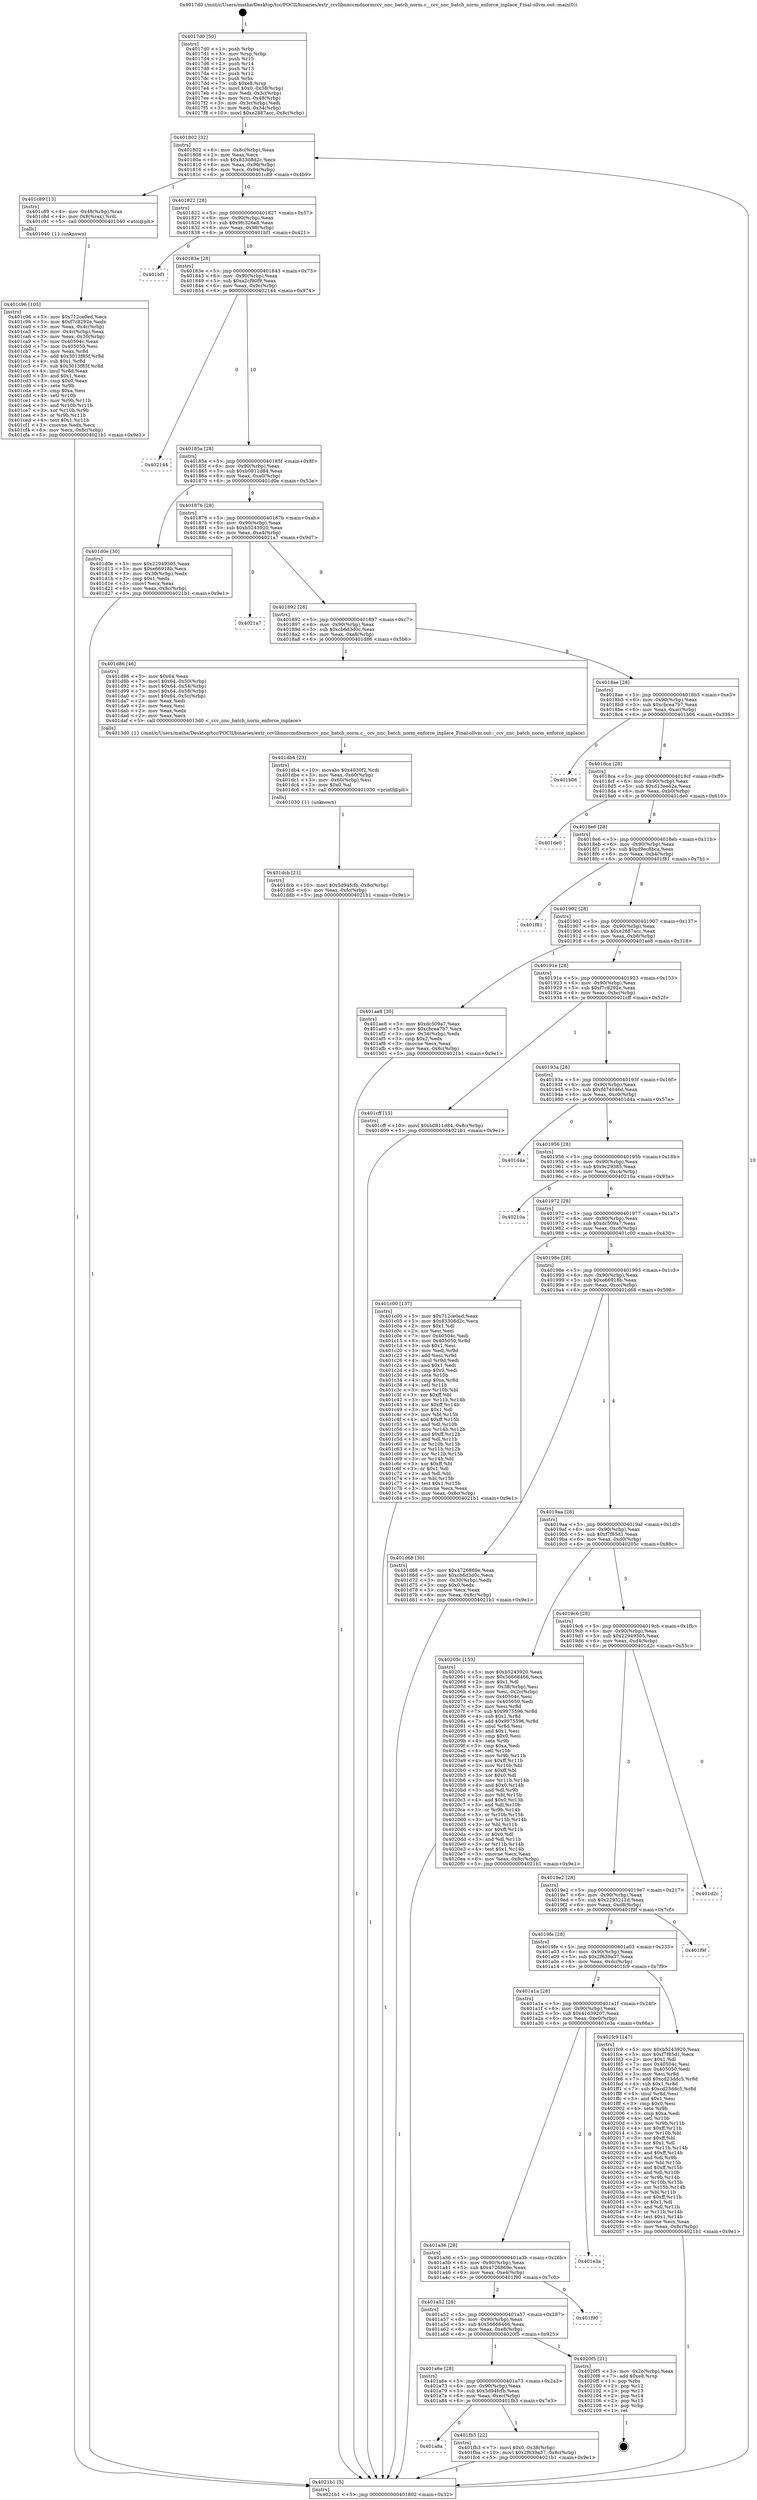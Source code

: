 digraph "0x4017d0" {
  label = "0x4017d0 (/mnt/c/Users/mathe/Desktop/tcc/POCII/binaries/extr_ccvlibnnccmdnormccv_nnc_batch_norm.c__ccv_nnc_batch_norm_enforce_inplace_Final-ollvm.out::main(0))"
  labelloc = "t"
  node[shape=record]

  Entry [label="",width=0.3,height=0.3,shape=circle,fillcolor=black,style=filled]
  "0x401802" [label="{
     0x401802 [32]\l
     | [instrs]\l
     &nbsp;&nbsp;0x401802 \<+6\>: mov -0x8c(%rbp),%eax\l
     &nbsp;&nbsp;0x401808 \<+2\>: mov %eax,%ecx\l
     &nbsp;&nbsp;0x40180a \<+6\>: sub $0x83308d2c,%ecx\l
     &nbsp;&nbsp;0x401810 \<+6\>: mov %eax,-0x90(%rbp)\l
     &nbsp;&nbsp;0x401816 \<+6\>: mov %ecx,-0x94(%rbp)\l
     &nbsp;&nbsp;0x40181c \<+6\>: je 0000000000401c89 \<main+0x4b9\>\l
  }"]
  "0x401c89" [label="{
     0x401c89 [13]\l
     | [instrs]\l
     &nbsp;&nbsp;0x401c89 \<+4\>: mov -0x48(%rbp),%rax\l
     &nbsp;&nbsp;0x401c8d \<+4\>: mov 0x8(%rax),%rdi\l
     &nbsp;&nbsp;0x401c91 \<+5\>: call 0000000000401040 \<atoi@plt\>\l
     | [calls]\l
     &nbsp;&nbsp;0x401040 \{1\} (unknown)\l
  }"]
  "0x401822" [label="{
     0x401822 [28]\l
     | [instrs]\l
     &nbsp;&nbsp;0x401822 \<+5\>: jmp 0000000000401827 \<main+0x57\>\l
     &nbsp;&nbsp;0x401827 \<+6\>: mov -0x90(%rbp),%eax\l
     &nbsp;&nbsp;0x40182d \<+5\>: sub $0x9fc326e8,%eax\l
     &nbsp;&nbsp;0x401832 \<+6\>: mov %eax,-0x98(%rbp)\l
     &nbsp;&nbsp;0x401838 \<+6\>: je 0000000000401bf1 \<main+0x421\>\l
  }"]
  Exit [label="",width=0.3,height=0.3,shape=circle,fillcolor=black,style=filled,peripheries=2]
  "0x401bf1" [label="{
     0x401bf1\l
  }", style=dashed]
  "0x40183e" [label="{
     0x40183e [28]\l
     | [instrs]\l
     &nbsp;&nbsp;0x40183e \<+5\>: jmp 0000000000401843 \<main+0x73\>\l
     &nbsp;&nbsp;0x401843 \<+6\>: mov -0x90(%rbp),%eax\l
     &nbsp;&nbsp;0x401849 \<+5\>: sub $0xa2cf90f9,%eax\l
     &nbsp;&nbsp;0x40184e \<+6\>: mov %eax,-0x9c(%rbp)\l
     &nbsp;&nbsp;0x401854 \<+6\>: je 0000000000402144 \<main+0x974\>\l
  }"]
  "0x401a8a" [label="{
     0x401a8a\l
  }", style=dashed]
  "0x402144" [label="{
     0x402144\l
  }", style=dashed]
  "0x40185a" [label="{
     0x40185a [28]\l
     | [instrs]\l
     &nbsp;&nbsp;0x40185a \<+5\>: jmp 000000000040185f \<main+0x8f\>\l
     &nbsp;&nbsp;0x40185f \<+6\>: mov -0x90(%rbp),%eax\l
     &nbsp;&nbsp;0x401865 \<+5\>: sub $0xb0811d84,%eax\l
     &nbsp;&nbsp;0x40186a \<+6\>: mov %eax,-0xa0(%rbp)\l
     &nbsp;&nbsp;0x401870 \<+6\>: je 0000000000401d0e \<main+0x53e\>\l
  }"]
  "0x401fb3" [label="{
     0x401fb3 [22]\l
     | [instrs]\l
     &nbsp;&nbsp;0x401fb3 \<+7\>: movl $0x0,-0x38(%rbp)\l
     &nbsp;&nbsp;0x401fba \<+10\>: movl $0x2f639a37,-0x8c(%rbp)\l
     &nbsp;&nbsp;0x401fc4 \<+5\>: jmp 00000000004021b1 \<main+0x9e1\>\l
  }"]
  "0x401d0e" [label="{
     0x401d0e [30]\l
     | [instrs]\l
     &nbsp;&nbsp;0x401d0e \<+5\>: mov $0x22949305,%eax\l
     &nbsp;&nbsp;0x401d13 \<+5\>: mov $0xe66918b,%ecx\l
     &nbsp;&nbsp;0x401d18 \<+3\>: mov -0x30(%rbp),%edx\l
     &nbsp;&nbsp;0x401d1b \<+3\>: cmp $0x1,%edx\l
     &nbsp;&nbsp;0x401d1e \<+3\>: cmovl %ecx,%eax\l
     &nbsp;&nbsp;0x401d21 \<+6\>: mov %eax,-0x8c(%rbp)\l
     &nbsp;&nbsp;0x401d27 \<+5\>: jmp 00000000004021b1 \<main+0x9e1\>\l
  }"]
  "0x401876" [label="{
     0x401876 [28]\l
     | [instrs]\l
     &nbsp;&nbsp;0x401876 \<+5\>: jmp 000000000040187b \<main+0xab\>\l
     &nbsp;&nbsp;0x40187b \<+6\>: mov -0x90(%rbp),%eax\l
     &nbsp;&nbsp;0x401881 \<+5\>: sub $0xb5243920,%eax\l
     &nbsp;&nbsp;0x401886 \<+6\>: mov %eax,-0xa4(%rbp)\l
     &nbsp;&nbsp;0x40188c \<+6\>: je 00000000004021a7 \<main+0x9d7\>\l
  }"]
  "0x401a6e" [label="{
     0x401a6e [28]\l
     | [instrs]\l
     &nbsp;&nbsp;0x401a6e \<+5\>: jmp 0000000000401a73 \<main+0x2a3\>\l
     &nbsp;&nbsp;0x401a73 \<+6\>: mov -0x90(%rbp),%eax\l
     &nbsp;&nbsp;0x401a79 \<+5\>: sub $0x5d94fcfb,%eax\l
     &nbsp;&nbsp;0x401a7e \<+6\>: mov %eax,-0xec(%rbp)\l
     &nbsp;&nbsp;0x401a84 \<+6\>: je 0000000000401fb3 \<main+0x7e3\>\l
  }"]
  "0x4021a7" [label="{
     0x4021a7\l
  }", style=dashed]
  "0x401892" [label="{
     0x401892 [28]\l
     | [instrs]\l
     &nbsp;&nbsp;0x401892 \<+5\>: jmp 0000000000401897 \<main+0xc7\>\l
     &nbsp;&nbsp;0x401897 \<+6\>: mov -0x90(%rbp),%eax\l
     &nbsp;&nbsp;0x40189d \<+5\>: sub $0xcb6d3d0c,%eax\l
     &nbsp;&nbsp;0x4018a2 \<+6\>: mov %eax,-0xa8(%rbp)\l
     &nbsp;&nbsp;0x4018a8 \<+6\>: je 0000000000401d86 \<main+0x5b6\>\l
  }"]
  "0x4020f5" [label="{
     0x4020f5 [21]\l
     | [instrs]\l
     &nbsp;&nbsp;0x4020f5 \<+3\>: mov -0x2c(%rbp),%eax\l
     &nbsp;&nbsp;0x4020f8 \<+7\>: add $0xe8,%rsp\l
     &nbsp;&nbsp;0x4020ff \<+1\>: pop %rbx\l
     &nbsp;&nbsp;0x402100 \<+2\>: pop %r12\l
     &nbsp;&nbsp;0x402102 \<+2\>: pop %r13\l
     &nbsp;&nbsp;0x402104 \<+2\>: pop %r14\l
     &nbsp;&nbsp;0x402106 \<+2\>: pop %r15\l
     &nbsp;&nbsp;0x402108 \<+1\>: pop %rbp\l
     &nbsp;&nbsp;0x402109 \<+1\>: ret\l
  }"]
  "0x401d86" [label="{
     0x401d86 [46]\l
     | [instrs]\l
     &nbsp;&nbsp;0x401d86 \<+5\>: mov $0x64,%eax\l
     &nbsp;&nbsp;0x401d8b \<+7\>: movl $0x64,-0x50(%rbp)\l
     &nbsp;&nbsp;0x401d92 \<+7\>: movl $0x64,-0x54(%rbp)\l
     &nbsp;&nbsp;0x401d99 \<+7\>: movl $0x64,-0x58(%rbp)\l
     &nbsp;&nbsp;0x401da0 \<+7\>: movl $0x64,-0x5c(%rbp)\l
     &nbsp;&nbsp;0x401da7 \<+2\>: mov %eax,%edi\l
     &nbsp;&nbsp;0x401da9 \<+2\>: mov %eax,%esi\l
     &nbsp;&nbsp;0x401dab \<+2\>: mov %eax,%edx\l
     &nbsp;&nbsp;0x401dad \<+2\>: mov %eax,%ecx\l
     &nbsp;&nbsp;0x401daf \<+5\>: call 00000000004013d0 \<_ccv_nnc_batch_norm_enforce_inplace\>\l
     | [calls]\l
     &nbsp;&nbsp;0x4013d0 \{1\} (/mnt/c/Users/mathe/Desktop/tcc/POCII/binaries/extr_ccvlibnnccmdnormccv_nnc_batch_norm.c__ccv_nnc_batch_norm_enforce_inplace_Final-ollvm.out::_ccv_nnc_batch_norm_enforce_inplace)\l
  }"]
  "0x4018ae" [label="{
     0x4018ae [28]\l
     | [instrs]\l
     &nbsp;&nbsp;0x4018ae \<+5\>: jmp 00000000004018b3 \<main+0xe3\>\l
     &nbsp;&nbsp;0x4018b3 \<+6\>: mov -0x90(%rbp),%eax\l
     &nbsp;&nbsp;0x4018b9 \<+5\>: sub $0xcbcea7b7,%eax\l
     &nbsp;&nbsp;0x4018be \<+6\>: mov %eax,-0xac(%rbp)\l
     &nbsp;&nbsp;0x4018c4 \<+6\>: je 0000000000401b06 \<main+0x336\>\l
  }"]
  "0x401a52" [label="{
     0x401a52 [28]\l
     | [instrs]\l
     &nbsp;&nbsp;0x401a52 \<+5\>: jmp 0000000000401a57 \<main+0x287\>\l
     &nbsp;&nbsp;0x401a57 \<+6\>: mov -0x90(%rbp),%eax\l
     &nbsp;&nbsp;0x401a5d \<+5\>: sub $0x56668466,%eax\l
     &nbsp;&nbsp;0x401a62 \<+6\>: mov %eax,-0xe8(%rbp)\l
     &nbsp;&nbsp;0x401a68 \<+6\>: je 00000000004020f5 \<main+0x925\>\l
  }"]
  "0x401b06" [label="{
     0x401b06\l
  }", style=dashed]
  "0x4018ca" [label="{
     0x4018ca [28]\l
     | [instrs]\l
     &nbsp;&nbsp;0x4018ca \<+5\>: jmp 00000000004018cf \<main+0xff\>\l
     &nbsp;&nbsp;0x4018cf \<+6\>: mov -0x90(%rbp),%eax\l
     &nbsp;&nbsp;0x4018d5 \<+5\>: sub $0xd13ee42a,%eax\l
     &nbsp;&nbsp;0x4018da \<+6\>: mov %eax,-0xb0(%rbp)\l
     &nbsp;&nbsp;0x4018e0 \<+6\>: je 0000000000401de0 \<main+0x610\>\l
  }"]
  "0x401f90" [label="{
     0x401f90\l
  }", style=dashed]
  "0x401de0" [label="{
     0x401de0\l
  }", style=dashed]
  "0x4018e6" [label="{
     0x4018e6 [28]\l
     | [instrs]\l
     &nbsp;&nbsp;0x4018e6 \<+5\>: jmp 00000000004018eb \<main+0x11b\>\l
     &nbsp;&nbsp;0x4018eb \<+6\>: mov -0x90(%rbp),%eax\l
     &nbsp;&nbsp;0x4018f1 \<+5\>: sub $0xd9ec8bca,%eax\l
     &nbsp;&nbsp;0x4018f6 \<+6\>: mov %eax,-0xb4(%rbp)\l
     &nbsp;&nbsp;0x4018fc \<+6\>: je 0000000000401f81 \<main+0x7b1\>\l
  }"]
  "0x401a36" [label="{
     0x401a36 [28]\l
     | [instrs]\l
     &nbsp;&nbsp;0x401a36 \<+5\>: jmp 0000000000401a3b \<main+0x26b\>\l
     &nbsp;&nbsp;0x401a3b \<+6\>: mov -0x90(%rbp),%eax\l
     &nbsp;&nbsp;0x401a41 \<+5\>: sub $0x4726869e,%eax\l
     &nbsp;&nbsp;0x401a46 \<+6\>: mov %eax,-0xe4(%rbp)\l
     &nbsp;&nbsp;0x401a4c \<+6\>: je 0000000000401f90 \<main+0x7c0\>\l
  }"]
  "0x401f81" [label="{
     0x401f81\l
  }", style=dashed]
  "0x401902" [label="{
     0x401902 [28]\l
     | [instrs]\l
     &nbsp;&nbsp;0x401902 \<+5\>: jmp 0000000000401907 \<main+0x137\>\l
     &nbsp;&nbsp;0x401907 \<+6\>: mov -0x90(%rbp),%eax\l
     &nbsp;&nbsp;0x40190d \<+5\>: sub $0xe2887acc,%eax\l
     &nbsp;&nbsp;0x401912 \<+6\>: mov %eax,-0xb8(%rbp)\l
     &nbsp;&nbsp;0x401918 \<+6\>: je 0000000000401ae8 \<main+0x318\>\l
  }"]
  "0x401e3a" [label="{
     0x401e3a\l
  }", style=dashed]
  "0x401ae8" [label="{
     0x401ae8 [30]\l
     | [instrs]\l
     &nbsp;&nbsp;0x401ae8 \<+5\>: mov $0xdc509a7,%eax\l
     &nbsp;&nbsp;0x401aed \<+5\>: mov $0xcbcea7b7,%ecx\l
     &nbsp;&nbsp;0x401af2 \<+3\>: mov -0x34(%rbp),%edx\l
     &nbsp;&nbsp;0x401af5 \<+3\>: cmp $0x2,%edx\l
     &nbsp;&nbsp;0x401af8 \<+3\>: cmovne %ecx,%eax\l
     &nbsp;&nbsp;0x401afb \<+6\>: mov %eax,-0x8c(%rbp)\l
     &nbsp;&nbsp;0x401b01 \<+5\>: jmp 00000000004021b1 \<main+0x9e1\>\l
  }"]
  "0x40191e" [label="{
     0x40191e [28]\l
     | [instrs]\l
     &nbsp;&nbsp;0x40191e \<+5\>: jmp 0000000000401923 \<main+0x153\>\l
     &nbsp;&nbsp;0x401923 \<+6\>: mov -0x90(%rbp),%eax\l
     &nbsp;&nbsp;0x401929 \<+5\>: sub $0xf7c8292e,%eax\l
     &nbsp;&nbsp;0x40192e \<+6\>: mov %eax,-0xbc(%rbp)\l
     &nbsp;&nbsp;0x401934 \<+6\>: je 0000000000401cff \<main+0x52f\>\l
  }"]
  "0x4021b1" [label="{
     0x4021b1 [5]\l
     | [instrs]\l
     &nbsp;&nbsp;0x4021b1 \<+5\>: jmp 0000000000401802 \<main+0x32\>\l
  }"]
  "0x4017d0" [label="{
     0x4017d0 [50]\l
     | [instrs]\l
     &nbsp;&nbsp;0x4017d0 \<+1\>: push %rbp\l
     &nbsp;&nbsp;0x4017d1 \<+3\>: mov %rsp,%rbp\l
     &nbsp;&nbsp;0x4017d4 \<+2\>: push %r15\l
     &nbsp;&nbsp;0x4017d6 \<+2\>: push %r14\l
     &nbsp;&nbsp;0x4017d8 \<+2\>: push %r13\l
     &nbsp;&nbsp;0x4017da \<+2\>: push %r12\l
     &nbsp;&nbsp;0x4017dc \<+1\>: push %rbx\l
     &nbsp;&nbsp;0x4017dd \<+7\>: sub $0xe8,%rsp\l
     &nbsp;&nbsp;0x4017e4 \<+7\>: movl $0x0,-0x38(%rbp)\l
     &nbsp;&nbsp;0x4017eb \<+3\>: mov %edi,-0x3c(%rbp)\l
     &nbsp;&nbsp;0x4017ee \<+4\>: mov %rsi,-0x48(%rbp)\l
     &nbsp;&nbsp;0x4017f2 \<+3\>: mov -0x3c(%rbp),%edi\l
     &nbsp;&nbsp;0x4017f5 \<+3\>: mov %edi,-0x34(%rbp)\l
     &nbsp;&nbsp;0x4017f8 \<+10\>: movl $0xe2887acc,-0x8c(%rbp)\l
  }"]
  "0x401a1a" [label="{
     0x401a1a [28]\l
     | [instrs]\l
     &nbsp;&nbsp;0x401a1a \<+5\>: jmp 0000000000401a1f \<main+0x24f\>\l
     &nbsp;&nbsp;0x401a1f \<+6\>: mov -0x90(%rbp),%eax\l
     &nbsp;&nbsp;0x401a25 \<+5\>: sub $0x41d39207,%eax\l
     &nbsp;&nbsp;0x401a2a \<+6\>: mov %eax,-0xe0(%rbp)\l
     &nbsp;&nbsp;0x401a30 \<+6\>: je 0000000000401e3a \<main+0x66a\>\l
  }"]
  "0x401cff" [label="{
     0x401cff [15]\l
     | [instrs]\l
     &nbsp;&nbsp;0x401cff \<+10\>: movl $0xb0811d84,-0x8c(%rbp)\l
     &nbsp;&nbsp;0x401d09 \<+5\>: jmp 00000000004021b1 \<main+0x9e1\>\l
  }"]
  "0x40193a" [label="{
     0x40193a [28]\l
     | [instrs]\l
     &nbsp;&nbsp;0x40193a \<+5\>: jmp 000000000040193f \<main+0x16f\>\l
     &nbsp;&nbsp;0x40193f \<+6\>: mov -0x90(%rbp),%eax\l
     &nbsp;&nbsp;0x401945 \<+5\>: sub $0xfd74046d,%eax\l
     &nbsp;&nbsp;0x40194a \<+6\>: mov %eax,-0xc0(%rbp)\l
     &nbsp;&nbsp;0x401950 \<+6\>: je 0000000000401d4a \<main+0x57a\>\l
  }"]
  "0x401fc9" [label="{
     0x401fc9 [147]\l
     | [instrs]\l
     &nbsp;&nbsp;0x401fc9 \<+5\>: mov $0xb5243920,%eax\l
     &nbsp;&nbsp;0x401fce \<+5\>: mov $0xf7f85d1,%ecx\l
     &nbsp;&nbsp;0x401fd3 \<+2\>: mov $0x1,%dl\l
     &nbsp;&nbsp;0x401fd5 \<+7\>: mov 0x40504c,%esi\l
     &nbsp;&nbsp;0x401fdc \<+7\>: mov 0x405050,%edi\l
     &nbsp;&nbsp;0x401fe3 \<+3\>: mov %esi,%r8d\l
     &nbsp;&nbsp;0x401fe6 \<+7\>: add $0xcd23ddc5,%r8d\l
     &nbsp;&nbsp;0x401fed \<+4\>: sub $0x1,%r8d\l
     &nbsp;&nbsp;0x401ff1 \<+7\>: sub $0xcd23ddc5,%r8d\l
     &nbsp;&nbsp;0x401ff8 \<+4\>: imul %r8d,%esi\l
     &nbsp;&nbsp;0x401ffc \<+3\>: and $0x1,%esi\l
     &nbsp;&nbsp;0x401fff \<+3\>: cmp $0x0,%esi\l
     &nbsp;&nbsp;0x402002 \<+4\>: sete %r9b\l
     &nbsp;&nbsp;0x402006 \<+3\>: cmp $0xa,%edi\l
     &nbsp;&nbsp;0x402009 \<+4\>: setl %r10b\l
     &nbsp;&nbsp;0x40200d \<+3\>: mov %r9b,%r11b\l
     &nbsp;&nbsp;0x402010 \<+4\>: xor $0xff,%r11b\l
     &nbsp;&nbsp;0x402014 \<+3\>: mov %r10b,%bl\l
     &nbsp;&nbsp;0x402017 \<+3\>: xor $0xff,%bl\l
     &nbsp;&nbsp;0x40201a \<+3\>: xor $0x1,%dl\l
     &nbsp;&nbsp;0x40201d \<+3\>: mov %r11b,%r14b\l
     &nbsp;&nbsp;0x402020 \<+4\>: and $0xff,%r14b\l
     &nbsp;&nbsp;0x402024 \<+3\>: and %dl,%r9b\l
     &nbsp;&nbsp;0x402027 \<+3\>: mov %bl,%r15b\l
     &nbsp;&nbsp;0x40202a \<+4\>: and $0xff,%r15b\l
     &nbsp;&nbsp;0x40202e \<+3\>: and %dl,%r10b\l
     &nbsp;&nbsp;0x402031 \<+3\>: or %r9b,%r14b\l
     &nbsp;&nbsp;0x402034 \<+3\>: or %r10b,%r15b\l
     &nbsp;&nbsp;0x402037 \<+3\>: xor %r15b,%r14b\l
     &nbsp;&nbsp;0x40203a \<+3\>: or %bl,%r11b\l
     &nbsp;&nbsp;0x40203d \<+4\>: xor $0xff,%r11b\l
     &nbsp;&nbsp;0x402041 \<+3\>: or $0x1,%dl\l
     &nbsp;&nbsp;0x402044 \<+3\>: and %dl,%r11b\l
     &nbsp;&nbsp;0x402047 \<+3\>: or %r11b,%r14b\l
     &nbsp;&nbsp;0x40204a \<+4\>: test $0x1,%r14b\l
     &nbsp;&nbsp;0x40204e \<+3\>: cmovne %ecx,%eax\l
     &nbsp;&nbsp;0x402051 \<+6\>: mov %eax,-0x8c(%rbp)\l
     &nbsp;&nbsp;0x402057 \<+5\>: jmp 00000000004021b1 \<main+0x9e1\>\l
  }"]
  "0x401d4a" [label="{
     0x401d4a\l
  }", style=dashed]
  "0x401956" [label="{
     0x401956 [28]\l
     | [instrs]\l
     &nbsp;&nbsp;0x401956 \<+5\>: jmp 000000000040195b \<main+0x18b\>\l
     &nbsp;&nbsp;0x40195b \<+6\>: mov -0x90(%rbp),%eax\l
     &nbsp;&nbsp;0x401961 \<+5\>: sub $0x9c29385,%eax\l
     &nbsp;&nbsp;0x401966 \<+6\>: mov %eax,-0xc4(%rbp)\l
     &nbsp;&nbsp;0x40196c \<+6\>: je 000000000040210a \<main+0x93a\>\l
  }"]
  "0x4019fe" [label="{
     0x4019fe [28]\l
     | [instrs]\l
     &nbsp;&nbsp;0x4019fe \<+5\>: jmp 0000000000401a03 \<main+0x233\>\l
     &nbsp;&nbsp;0x401a03 \<+6\>: mov -0x90(%rbp),%eax\l
     &nbsp;&nbsp;0x401a09 \<+5\>: sub $0x2f639a37,%eax\l
     &nbsp;&nbsp;0x401a0e \<+6\>: mov %eax,-0xdc(%rbp)\l
     &nbsp;&nbsp;0x401a14 \<+6\>: je 0000000000401fc9 \<main+0x7f9\>\l
  }"]
  "0x40210a" [label="{
     0x40210a\l
  }", style=dashed]
  "0x401972" [label="{
     0x401972 [28]\l
     | [instrs]\l
     &nbsp;&nbsp;0x401972 \<+5\>: jmp 0000000000401977 \<main+0x1a7\>\l
     &nbsp;&nbsp;0x401977 \<+6\>: mov -0x90(%rbp),%eax\l
     &nbsp;&nbsp;0x40197d \<+5\>: sub $0xdc509a7,%eax\l
     &nbsp;&nbsp;0x401982 \<+6\>: mov %eax,-0xc8(%rbp)\l
     &nbsp;&nbsp;0x401988 \<+6\>: je 0000000000401c00 \<main+0x430\>\l
  }"]
  "0x401f9f" [label="{
     0x401f9f\l
  }", style=dashed]
  "0x401c00" [label="{
     0x401c00 [137]\l
     | [instrs]\l
     &nbsp;&nbsp;0x401c00 \<+5\>: mov $0x712ce0ed,%eax\l
     &nbsp;&nbsp;0x401c05 \<+5\>: mov $0x83308d2c,%ecx\l
     &nbsp;&nbsp;0x401c0a \<+2\>: mov $0x1,%dl\l
     &nbsp;&nbsp;0x401c0c \<+2\>: xor %esi,%esi\l
     &nbsp;&nbsp;0x401c0e \<+7\>: mov 0x40504c,%edi\l
     &nbsp;&nbsp;0x401c15 \<+8\>: mov 0x405050,%r8d\l
     &nbsp;&nbsp;0x401c1d \<+3\>: sub $0x1,%esi\l
     &nbsp;&nbsp;0x401c20 \<+3\>: mov %edi,%r9d\l
     &nbsp;&nbsp;0x401c23 \<+3\>: add %esi,%r9d\l
     &nbsp;&nbsp;0x401c26 \<+4\>: imul %r9d,%edi\l
     &nbsp;&nbsp;0x401c2a \<+3\>: and $0x1,%edi\l
     &nbsp;&nbsp;0x401c2d \<+3\>: cmp $0x0,%edi\l
     &nbsp;&nbsp;0x401c30 \<+4\>: sete %r10b\l
     &nbsp;&nbsp;0x401c34 \<+4\>: cmp $0xa,%r8d\l
     &nbsp;&nbsp;0x401c38 \<+4\>: setl %r11b\l
     &nbsp;&nbsp;0x401c3c \<+3\>: mov %r10b,%bl\l
     &nbsp;&nbsp;0x401c3f \<+3\>: xor $0xff,%bl\l
     &nbsp;&nbsp;0x401c42 \<+3\>: mov %r11b,%r14b\l
     &nbsp;&nbsp;0x401c45 \<+4\>: xor $0xff,%r14b\l
     &nbsp;&nbsp;0x401c49 \<+3\>: xor $0x1,%dl\l
     &nbsp;&nbsp;0x401c4c \<+3\>: mov %bl,%r15b\l
     &nbsp;&nbsp;0x401c4f \<+4\>: and $0xff,%r15b\l
     &nbsp;&nbsp;0x401c53 \<+3\>: and %dl,%r10b\l
     &nbsp;&nbsp;0x401c56 \<+3\>: mov %r14b,%r12b\l
     &nbsp;&nbsp;0x401c59 \<+4\>: and $0xff,%r12b\l
     &nbsp;&nbsp;0x401c5d \<+3\>: and %dl,%r11b\l
     &nbsp;&nbsp;0x401c60 \<+3\>: or %r10b,%r15b\l
     &nbsp;&nbsp;0x401c63 \<+3\>: or %r11b,%r12b\l
     &nbsp;&nbsp;0x401c66 \<+3\>: xor %r12b,%r15b\l
     &nbsp;&nbsp;0x401c69 \<+3\>: or %r14b,%bl\l
     &nbsp;&nbsp;0x401c6c \<+3\>: xor $0xff,%bl\l
     &nbsp;&nbsp;0x401c6f \<+3\>: or $0x1,%dl\l
     &nbsp;&nbsp;0x401c72 \<+2\>: and %dl,%bl\l
     &nbsp;&nbsp;0x401c74 \<+3\>: or %bl,%r15b\l
     &nbsp;&nbsp;0x401c77 \<+4\>: test $0x1,%r15b\l
     &nbsp;&nbsp;0x401c7b \<+3\>: cmovne %ecx,%eax\l
     &nbsp;&nbsp;0x401c7e \<+6\>: mov %eax,-0x8c(%rbp)\l
     &nbsp;&nbsp;0x401c84 \<+5\>: jmp 00000000004021b1 \<main+0x9e1\>\l
  }"]
  "0x40198e" [label="{
     0x40198e [28]\l
     | [instrs]\l
     &nbsp;&nbsp;0x40198e \<+5\>: jmp 0000000000401993 \<main+0x1c3\>\l
     &nbsp;&nbsp;0x401993 \<+6\>: mov -0x90(%rbp),%eax\l
     &nbsp;&nbsp;0x401999 \<+5\>: sub $0xe66918b,%eax\l
     &nbsp;&nbsp;0x40199e \<+6\>: mov %eax,-0xcc(%rbp)\l
     &nbsp;&nbsp;0x4019a4 \<+6\>: je 0000000000401d68 \<main+0x598\>\l
  }"]
  "0x401c96" [label="{
     0x401c96 [105]\l
     | [instrs]\l
     &nbsp;&nbsp;0x401c96 \<+5\>: mov $0x712ce0ed,%ecx\l
     &nbsp;&nbsp;0x401c9b \<+5\>: mov $0xf7c8292e,%edx\l
     &nbsp;&nbsp;0x401ca0 \<+3\>: mov %eax,-0x4c(%rbp)\l
     &nbsp;&nbsp;0x401ca3 \<+3\>: mov -0x4c(%rbp),%eax\l
     &nbsp;&nbsp;0x401ca6 \<+3\>: mov %eax,-0x30(%rbp)\l
     &nbsp;&nbsp;0x401ca9 \<+7\>: mov 0x40504c,%eax\l
     &nbsp;&nbsp;0x401cb0 \<+7\>: mov 0x405050,%esi\l
     &nbsp;&nbsp;0x401cb7 \<+3\>: mov %eax,%r8d\l
     &nbsp;&nbsp;0x401cba \<+7\>: add $0x3013f85f,%r8d\l
     &nbsp;&nbsp;0x401cc1 \<+4\>: sub $0x1,%r8d\l
     &nbsp;&nbsp;0x401cc5 \<+7\>: sub $0x3013f85f,%r8d\l
     &nbsp;&nbsp;0x401ccc \<+4\>: imul %r8d,%eax\l
     &nbsp;&nbsp;0x401cd0 \<+3\>: and $0x1,%eax\l
     &nbsp;&nbsp;0x401cd3 \<+3\>: cmp $0x0,%eax\l
     &nbsp;&nbsp;0x401cd6 \<+4\>: sete %r9b\l
     &nbsp;&nbsp;0x401cda \<+3\>: cmp $0xa,%esi\l
     &nbsp;&nbsp;0x401cdd \<+4\>: setl %r10b\l
     &nbsp;&nbsp;0x401ce1 \<+3\>: mov %r9b,%r11b\l
     &nbsp;&nbsp;0x401ce4 \<+3\>: and %r10b,%r11b\l
     &nbsp;&nbsp;0x401ce7 \<+3\>: xor %r10b,%r9b\l
     &nbsp;&nbsp;0x401cea \<+3\>: or %r9b,%r11b\l
     &nbsp;&nbsp;0x401ced \<+4\>: test $0x1,%r11b\l
     &nbsp;&nbsp;0x401cf1 \<+3\>: cmovne %edx,%ecx\l
     &nbsp;&nbsp;0x401cf4 \<+6\>: mov %ecx,-0x8c(%rbp)\l
     &nbsp;&nbsp;0x401cfa \<+5\>: jmp 00000000004021b1 \<main+0x9e1\>\l
  }"]
  "0x4019e2" [label="{
     0x4019e2 [28]\l
     | [instrs]\l
     &nbsp;&nbsp;0x4019e2 \<+5\>: jmp 00000000004019e7 \<main+0x217\>\l
     &nbsp;&nbsp;0x4019e7 \<+6\>: mov -0x90(%rbp),%eax\l
     &nbsp;&nbsp;0x4019ed \<+5\>: sub $0x2295212d,%eax\l
     &nbsp;&nbsp;0x4019f2 \<+6\>: mov %eax,-0xd8(%rbp)\l
     &nbsp;&nbsp;0x4019f8 \<+6\>: je 0000000000401f9f \<main+0x7cf\>\l
  }"]
  "0x401d68" [label="{
     0x401d68 [30]\l
     | [instrs]\l
     &nbsp;&nbsp;0x401d68 \<+5\>: mov $0x4726869e,%eax\l
     &nbsp;&nbsp;0x401d6d \<+5\>: mov $0xcb6d3d0c,%ecx\l
     &nbsp;&nbsp;0x401d72 \<+3\>: mov -0x30(%rbp),%edx\l
     &nbsp;&nbsp;0x401d75 \<+3\>: cmp $0x0,%edx\l
     &nbsp;&nbsp;0x401d78 \<+3\>: cmove %ecx,%eax\l
     &nbsp;&nbsp;0x401d7b \<+6\>: mov %eax,-0x8c(%rbp)\l
     &nbsp;&nbsp;0x401d81 \<+5\>: jmp 00000000004021b1 \<main+0x9e1\>\l
  }"]
  "0x4019aa" [label="{
     0x4019aa [28]\l
     | [instrs]\l
     &nbsp;&nbsp;0x4019aa \<+5\>: jmp 00000000004019af \<main+0x1df\>\l
     &nbsp;&nbsp;0x4019af \<+6\>: mov -0x90(%rbp),%eax\l
     &nbsp;&nbsp;0x4019b5 \<+5\>: sub $0xf7f85d1,%eax\l
     &nbsp;&nbsp;0x4019ba \<+6\>: mov %eax,-0xd0(%rbp)\l
     &nbsp;&nbsp;0x4019c0 \<+6\>: je 000000000040205c \<main+0x88c\>\l
  }"]
  "0x401db4" [label="{
     0x401db4 [23]\l
     | [instrs]\l
     &nbsp;&nbsp;0x401db4 \<+10\>: movabs $0x4030f2,%rdi\l
     &nbsp;&nbsp;0x401dbe \<+3\>: mov %eax,-0x60(%rbp)\l
     &nbsp;&nbsp;0x401dc1 \<+3\>: mov -0x60(%rbp),%esi\l
     &nbsp;&nbsp;0x401dc4 \<+2\>: mov $0x0,%al\l
     &nbsp;&nbsp;0x401dc6 \<+5\>: call 0000000000401030 \<printf@plt\>\l
     | [calls]\l
     &nbsp;&nbsp;0x401030 \{1\} (unknown)\l
  }"]
  "0x401dcb" [label="{
     0x401dcb [21]\l
     | [instrs]\l
     &nbsp;&nbsp;0x401dcb \<+10\>: movl $0x5d94fcfb,-0x8c(%rbp)\l
     &nbsp;&nbsp;0x401dd5 \<+6\>: mov %eax,-0xfc(%rbp)\l
     &nbsp;&nbsp;0x401ddb \<+5\>: jmp 00000000004021b1 \<main+0x9e1\>\l
  }"]
  "0x401d2c" [label="{
     0x401d2c\l
  }", style=dashed]
  "0x40205c" [label="{
     0x40205c [153]\l
     | [instrs]\l
     &nbsp;&nbsp;0x40205c \<+5\>: mov $0xb5243920,%eax\l
     &nbsp;&nbsp;0x402061 \<+5\>: mov $0x56668466,%ecx\l
     &nbsp;&nbsp;0x402066 \<+2\>: mov $0x1,%dl\l
     &nbsp;&nbsp;0x402068 \<+3\>: mov -0x38(%rbp),%esi\l
     &nbsp;&nbsp;0x40206b \<+3\>: mov %esi,-0x2c(%rbp)\l
     &nbsp;&nbsp;0x40206e \<+7\>: mov 0x40504c,%esi\l
     &nbsp;&nbsp;0x402075 \<+7\>: mov 0x405050,%edi\l
     &nbsp;&nbsp;0x40207c \<+3\>: mov %esi,%r8d\l
     &nbsp;&nbsp;0x40207f \<+7\>: sub $0x9975596,%r8d\l
     &nbsp;&nbsp;0x402086 \<+4\>: sub $0x1,%r8d\l
     &nbsp;&nbsp;0x40208a \<+7\>: add $0x9975596,%r8d\l
     &nbsp;&nbsp;0x402091 \<+4\>: imul %r8d,%esi\l
     &nbsp;&nbsp;0x402095 \<+3\>: and $0x1,%esi\l
     &nbsp;&nbsp;0x402098 \<+3\>: cmp $0x0,%esi\l
     &nbsp;&nbsp;0x40209b \<+4\>: sete %r9b\l
     &nbsp;&nbsp;0x40209f \<+3\>: cmp $0xa,%edi\l
     &nbsp;&nbsp;0x4020a2 \<+4\>: setl %r10b\l
     &nbsp;&nbsp;0x4020a6 \<+3\>: mov %r9b,%r11b\l
     &nbsp;&nbsp;0x4020a9 \<+4\>: xor $0xff,%r11b\l
     &nbsp;&nbsp;0x4020ad \<+3\>: mov %r10b,%bl\l
     &nbsp;&nbsp;0x4020b0 \<+3\>: xor $0xff,%bl\l
     &nbsp;&nbsp;0x4020b3 \<+3\>: xor $0x0,%dl\l
     &nbsp;&nbsp;0x4020b6 \<+3\>: mov %r11b,%r14b\l
     &nbsp;&nbsp;0x4020b9 \<+4\>: and $0x0,%r14b\l
     &nbsp;&nbsp;0x4020bd \<+3\>: and %dl,%r9b\l
     &nbsp;&nbsp;0x4020c0 \<+3\>: mov %bl,%r15b\l
     &nbsp;&nbsp;0x4020c3 \<+4\>: and $0x0,%r15b\l
     &nbsp;&nbsp;0x4020c7 \<+3\>: and %dl,%r10b\l
     &nbsp;&nbsp;0x4020ca \<+3\>: or %r9b,%r14b\l
     &nbsp;&nbsp;0x4020cd \<+3\>: or %r10b,%r15b\l
     &nbsp;&nbsp;0x4020d0 \<+3\>: xor %r15b,%r14b\l
     &nbsp;&nbsp;0x4020d3 \<+3\>: or %bl,%r11b\l
     &nbsp;&nbsp;0x4020d6 \<+4\>: xor $0xff,%r11b\l
     &nbsp;&nbsp;0x4020da \<+3\>: or $0x0,%dl\l
     &nbsp;&nbsp;0x4020dd \<+3\>: and %dl,%r11b\l
     &nbsp;&nbsp;0x4020e0 \<+3\>: or %r11b,%r14b\l
     &nbsp;&nbsp;0x4020e3 \<+4\>: test $0x1,%r14b\l
     &nbsp;&nbsp;0x4020e7 \<+3\>: cmovne %ecx,%eax\l
     &nbsp;&nbsp;0x4020ea \<+6\>: mov %eax,-0x8c(%rbp)\l
     &nbsp;&nbsp;0x4020f0 \<+5\>: jmp 00000000004021b1 \<main+0x9e1\>\l
  }"]
  "0x4019c6" [label="{
     0x4019c6 [28]\l
     | [instrs]\l
     &nbsp;&nbsp;0x4019c6 \<+5\>: jmp 00000000004019cb \<main+0x1fb\>\l
     &nbsp;&nbsp;0x4019cb \<+6\>: mov -0x90(%rbp),%eax\l
     &nbsp;&nbsp;0x4019d1 \<+5\>: sub $0x22949305,%eax\l
     &nbsp;&nbsp;0x4019d6 \<+6\>: mov %eax,-0xd4(%rbp)\l
     &nbsp;&nbsp;0x4019dc \<+6\>: je 0000000000401d2c \<main+0x55c\>\l
  }"]
  Entry -> "0x4017d0" [label=" 1"]
  "0x401802" -> "0x401c89" [label=" 1"]
  "0x401802" -> "0x401822" [label=" 10"]
  "0x4020f5" -> Exit [label=" 1"]
  "0x401822" -> "0x401bf1" [label=" 0"]
  "0x401822" -> "0x40183e" [label=" 10"]
  "0x40205c" -> "0x4021b1" [label=" 1"]
  "0x40183e" -> "0x402144" [label=" 0"]
  "0x40183e" -> "0x40185a" [label=" 10"]
  "0x401fc9" -> "0x4021b1" [label=" 1"]
  "0x40185a" -> "0x401d0e" [label=" 1"]
  "0x40185a" -> "0x401876" [label=" 9"]
  "0x401fb3" -> "0x4021b1" [label=" 1"]
  "0x401876" -> "0x4021a7" [label=" 0"]
  "0x401876" -> "0x401892" [label=" 9"]
  "0x401a6e" -> "0x401fb3" [label=" 1"]
  "0x401892" -> "0x401d86" [label=" 1"]
  "0x401892" -> "0x4018ae" [label=" 8"]
  "0x401a6e" -> "0x401a8a" [label=" 0"]
  "0x4018ae" -> "0x401b06" [label=" 0"]
  "0x4018ae" -> "0x4018ca" [label=" 8"]
  "0x401a52" -> "0x4020f5" [label=" 1"]
  "0x4018ca" -> "0x401de0" [label=" 0"]
  "0x4018ca" -> "0x4018e6" [label=" 8"]
  "0x401a52" -> "0x401a6e" [label=" 1"]
  "0x4018e6" -> "0x401f81" [label=" 0"]
  "0x4018e6" -> "0x401902" [label=" 8"]
  "0x401a36" -> "0x401f90" [label=" 0"]
  "0x401902" -> "0x401ae8" [label=" 1"]
  "0x401902" -> "0x40191e" [label=" 7"]
  "0x401ae8" -> "0x4021b1" [label=" 1"]
  "0x4017d0" -> "0x401802" [label=" 1"]
  "0x4021b1" -> "0x401802" [label=" 10"]
  "0x401a36" -> "0x401a52" [label=" 2"]
  "0x40191e" -> "0x401cff" [label=" 1"]
  "0x40191e" -> "0x40193a" [label=" 6"]
  "0x401a1a" -> "0x401e3a" [label=" 0"]
  "0x40193a" -> "0x401d4a" [label=" 0"]
  "0x40193a" -> "0x401956" [label=" 6"]
  "0x401a1a" -> "0x401a36" [label=" 2"]
  "0x401956" -> "0x40210a" [label=" 0"]
  "0x401956" -> "0x401972" [label=" 6"]
  "0x4019fe" -> "0x401fc9" [label=" 1"]
  "0x401972" -> "0x401c00" [label=" 1"]
  "0x401972" -> "0x40198e" [label=" 5"]
  "0x401c00" -> "0x4021b1" [label=" 1"]
  "0x401c89" -> "0x401c96" [label=" 1"]
  "0x401c96" -> "0x4021b1" [label=" 1"]
  "0x401cff" -> "0x4021b1" [label=" 1"]
  "0x401d0e" -> "0x4021b1" [label=" 1"]
  "0x4019fe" -> "0x401a1a" [label=" 2"]
  "0x40198e" -> "0x401d68" [label=" 1"]
  "0x40198e" -> "0x4019aa" [label=" 4"]
  "0x401d68" -> "0x4021b1" [label=" 1"]
  "0x401d86" -> "0x401db4" [label=" 1"]
  "0x401db4" -> "0x401dcb" [label=" 1"]
  "0x401dcb" -> "0x4021b1" [label=" 1"]
  "0x4019e2" -> "0x401f9f" [label=" 0"]
  "0x4019aa" -> "0x40205c" [label=" 1"]
  "0x4019aa" -> "0x4019c6" [label=" 3"]
  "0x4019e2" -> "0x4019fe" [label=" 3"]
  "0x4019c6" -> "0x401d2c" [label=" 0"]
  "0x4019c6" -> "0x4019e2" [label=" 3"]
}

